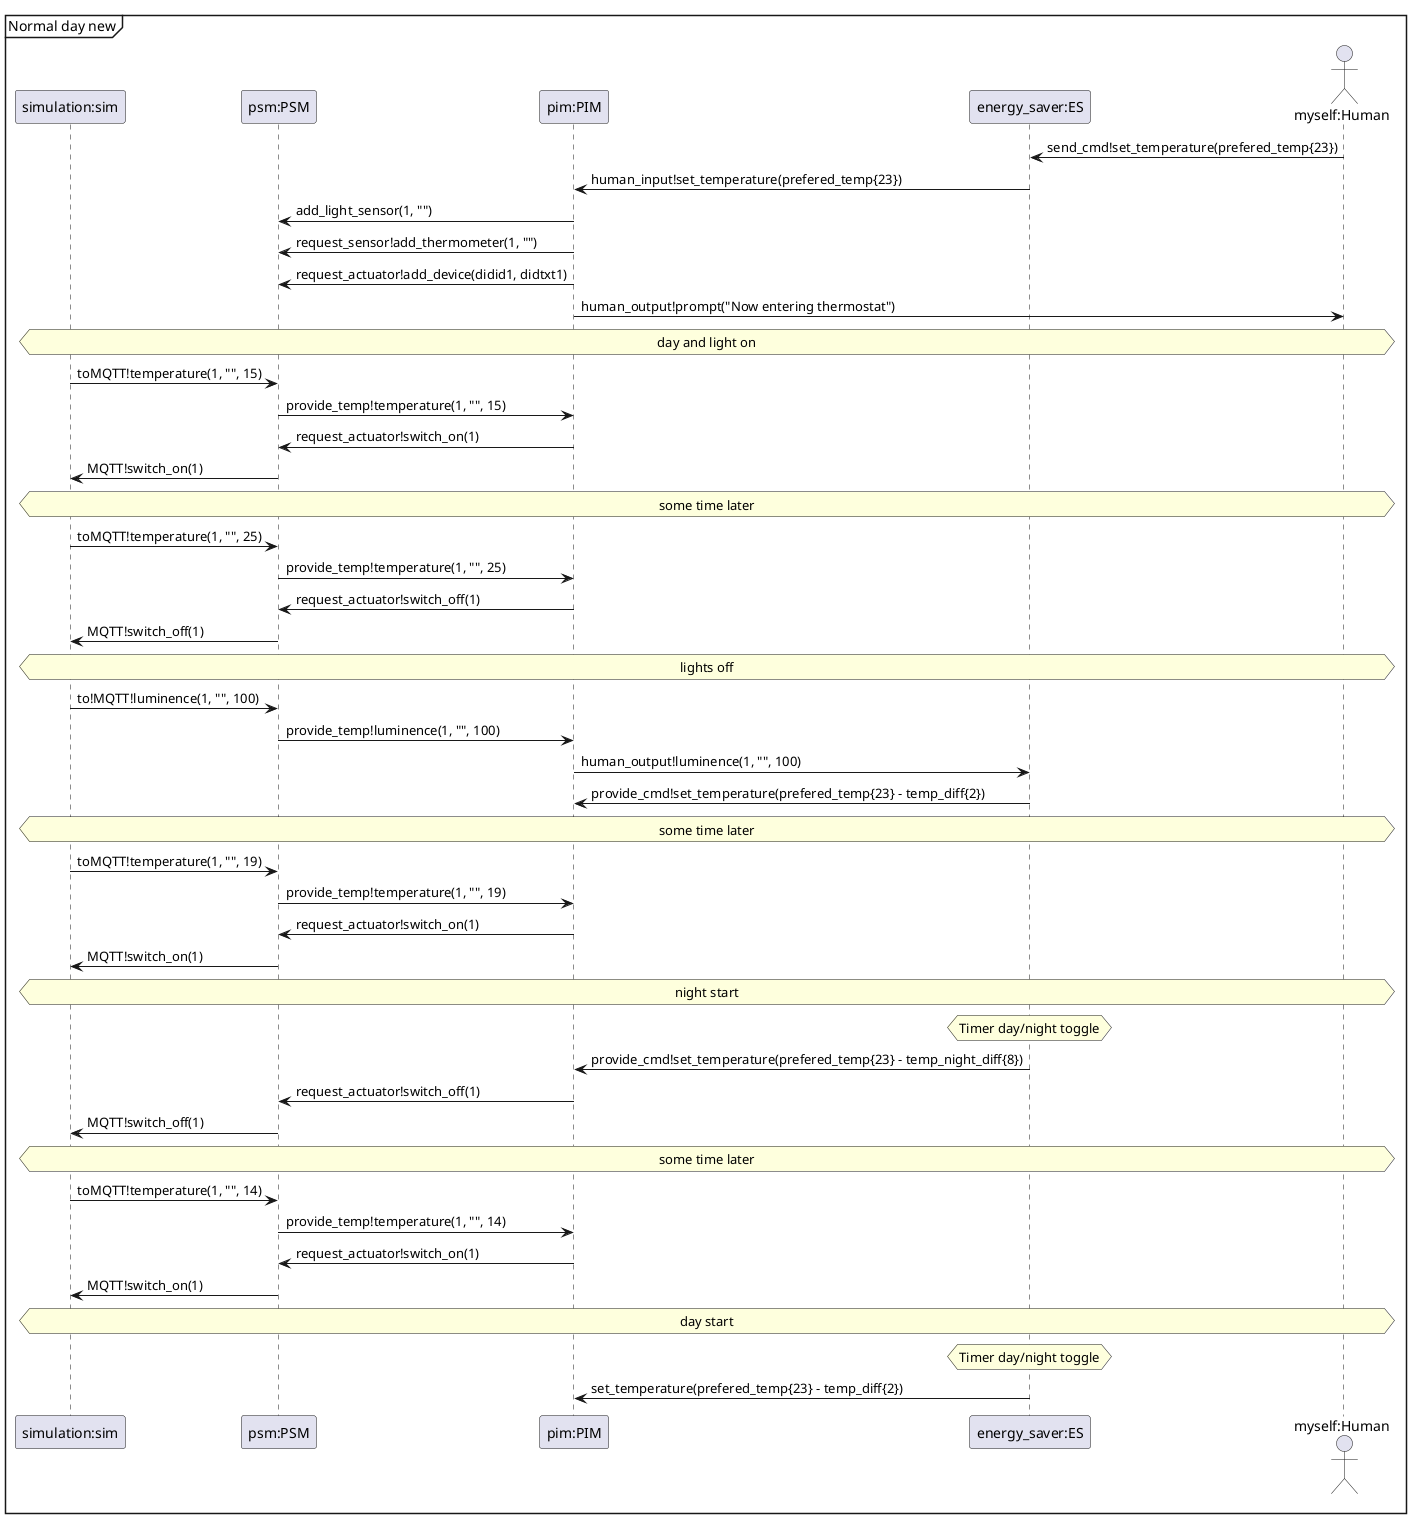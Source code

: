 @startuml sequense diagram
mainframe Normal day new

participant "simulation:sim" as sim
participant "psm:PSM" as psm
participant "pim:PIM" as pim
participant "energy_saver:ES" as es
actor "myself:Human" as human

'Set preferred temp
es <- human: send_cmd!set_temperature(prefered_temp{23})
pim <- es: human_input!set_temperature(prefered_temp{23})

psm <- pim: add_light_sensor(1, "")

psm <- pim: request_sensor!add_thermometer(1, "")
psm <- pim: request_actuator!add_device(didid1, didtxt1)

pim -> human: human_output!prompt("Now entering thermostat")

hnote across: day and light on
'setup compleat

sim -> psm: toMQTT!temperature(1, "", 15)
psm -> pim: provide_temp!temperature(1, "", 15)

psm <- pim: request_actuator!switch_on(1)
sim <- psm: MQTT!switch_on(1)

hnote across: some time later

sim -> psm: toMQTT!temperature(1, "", 25)
psm -> pim: provide_temp!temperature(1, "", 25)

psm <- pim: request_actuator!switch_off(1)
sim <- psm: MQTT!switch_off(1)

hnote across: lights off

sim -> psm: to!MQTT!luminence(1, "", 100)
psm -> pim: provide_temp!luminence(1, "", 100)
pim -> es: human_output!luminence(1, "", 100)

pim <- es: provide_cmd!set_temperature(prefered_temp{23} - temp_diff{2})

hnote across: some time later

sim -> psm: toMQTT!temperature(1, "", 19)
psm -> pim: provide_temp!temperature(1, "", 19)

psm <- pim: request_actuator!switch_on(1)
sim <- psm: MQTT!switch_on(1)

hnote across: night start
hnote over es: Timer day/night toggle

pim <- es: provide_cmd!set_temperature(prefered_temp{23} - temp_night_diff{8})

psm <- pim: request_actuator!switch_off(1)
sim <- psm: MQTT!switch_off(1)

hnote across: some time later

sim -> psm: toMQTT!temperature(1, "", 14)
psm -> pim: provide_temp!temperature(1, "", 14)

psm <- pim: request_actuator!switch_on(1)
sim <- psm: MQTT!switch_on(1)

hnote across: day start
hnote over es: Timer day/night toggle

pim <- es: set_temperature(prefered_temp{23} - temp_diff{2})

@enduml
